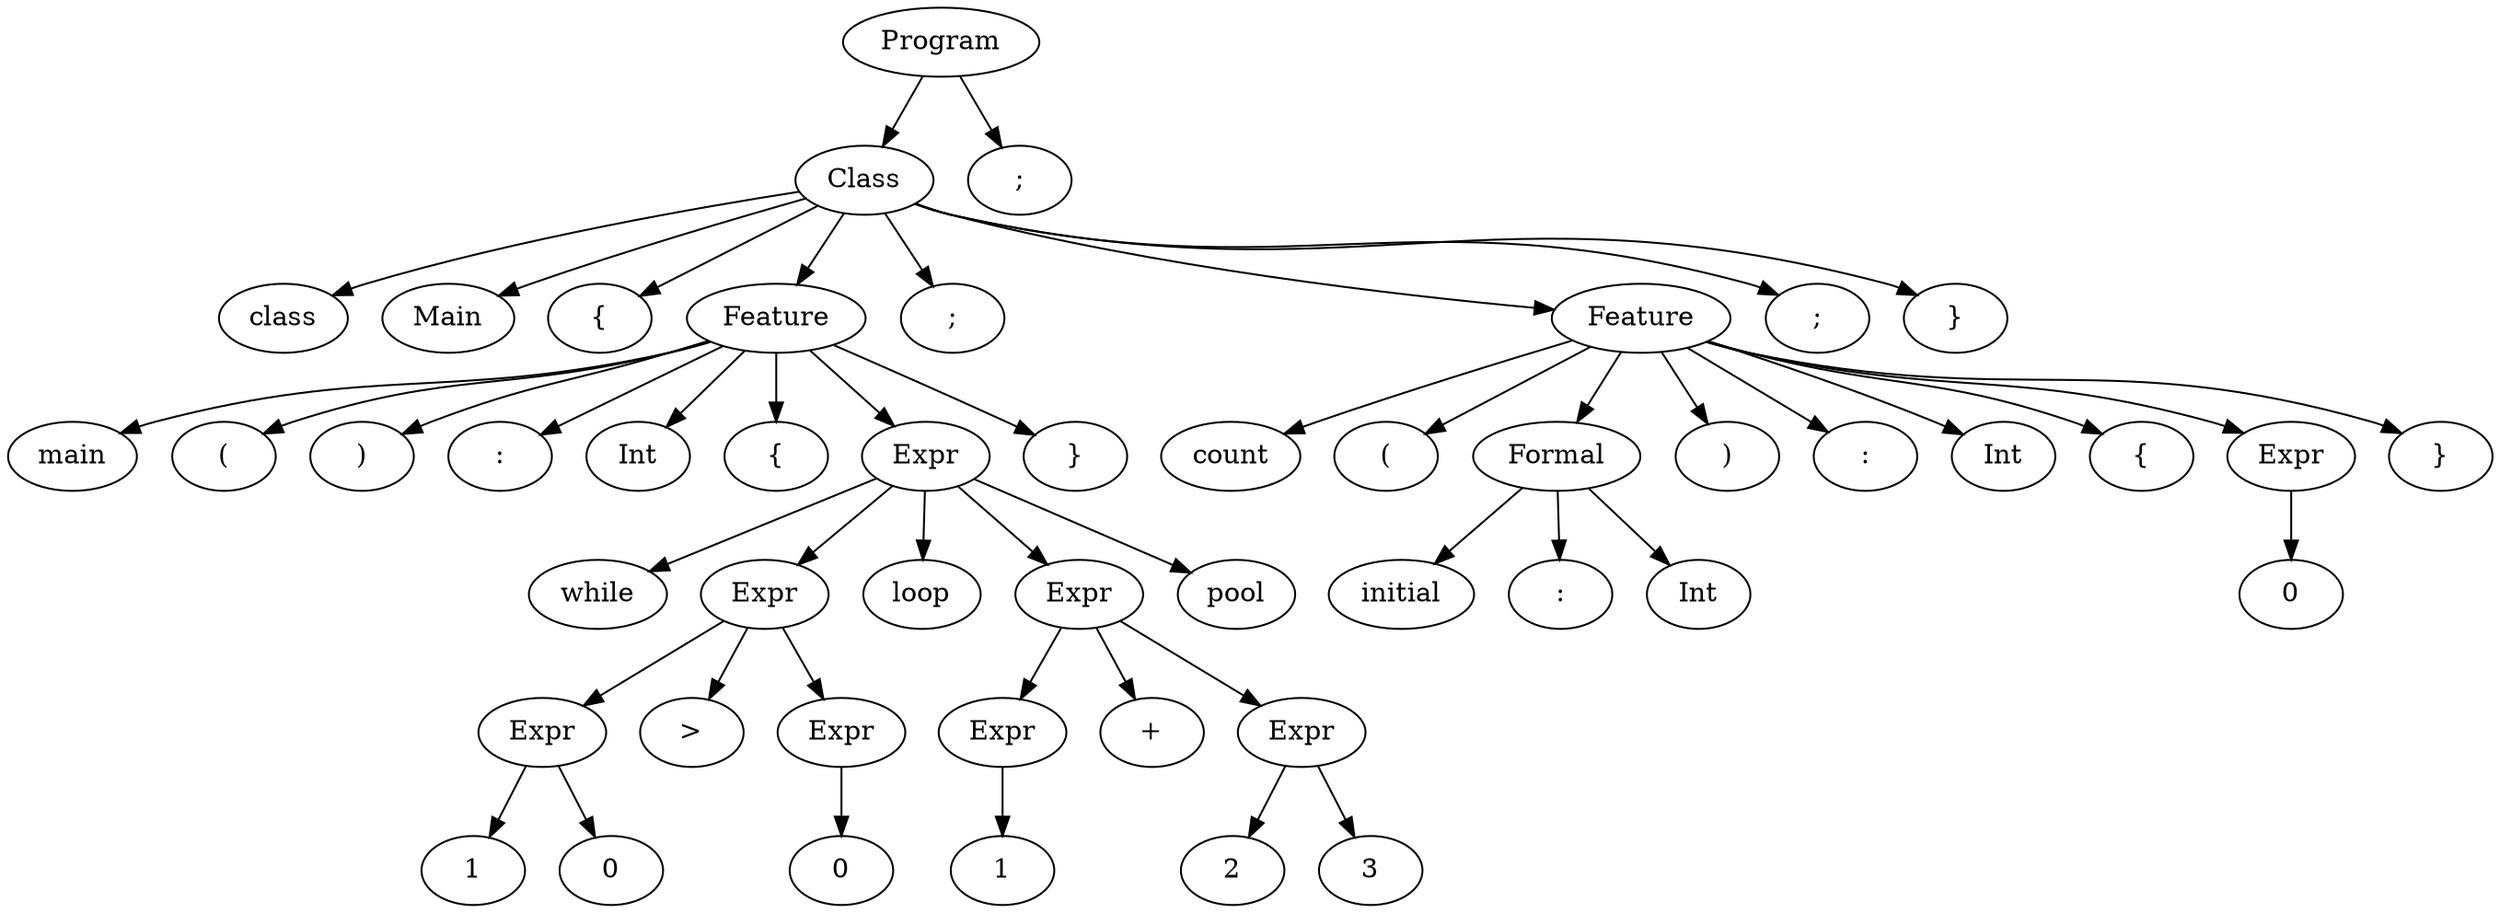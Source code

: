 digraph {
	0 [label=Program]
	0 -> 1
	1 [label=Class]
	1 -> 2
	2 [label=class]
	1 -> 3
	3 [label=Main]
	1 -> 4
	4 [label="{"]
	1 -> 5
	5 [label=Feature]
	5 -> 6
	6 [label=main]
	5 -> 7
	7 [label="("]
	5 -> 8
	8 [label=")"]
	5 -> 9
	9 [label=":"]
	5 -> 10
	10 [label=Int]
	5 -> 11
	11 [label="{"]
	5 -> 12
	12 [label=Expr]
	12 -> 13
	13 [label=while]
	12 -> 14
	14 [label=Expr]
	14 -> 15
	15 [label=Expr]
	15 -> 16
	16 [label=1]
	15 -> 17
	17 [label=0]
	14 -> 18
	18 [label=">"]
	14 -> 19
	19 [label=Expr]
	19 -> 20
	20 [label=0]
	12 -> 21
	21 [label=loop]
	12 -> 22
	22 [label=Expr]
	22 -> 23
	23 [label=Expr]
	23 -> 24
	24 [label=1]
	22 -> 25
	25 [label="+"]
	22 -> 26
	26 [label=Expr]
	26 -> 27
	27 [label=2]
	26 -> 28
	28 [label=3]
	12 -> 29
	29 [label=pool]
	5 -> 30
	30 [label="}"]
	1 -> 31
	31 [label=";"]
	1 -> 32
	32 [label=Feature]
	32 -> 33
	33 [label=count]
	32 -> 34
	34 [label="("]
	32 -> 35
	35 [label=Formal]
	35 -> 36
	36 [label=initial]
	35 -> 37
	37 [label=":"]
	35 -> 38
	38 [label=Int]
	32 -> 39
	39 [label=")"]
	32 -> 40
	40 [label=":"]
	32 -> 41
	41 [label=Int]
	32 -> 42
	42 [label="{"]
	32 -> 43
	43 [label=Expr]
	43 -> 44
	44 [label=0]
	32 -> 45
	45 [label="}"]
	1 -> 46
	46 [label=";"]
	1 -> 47
	47 [label="}"]
	0 -> 48
	48 [label=";"]
}
